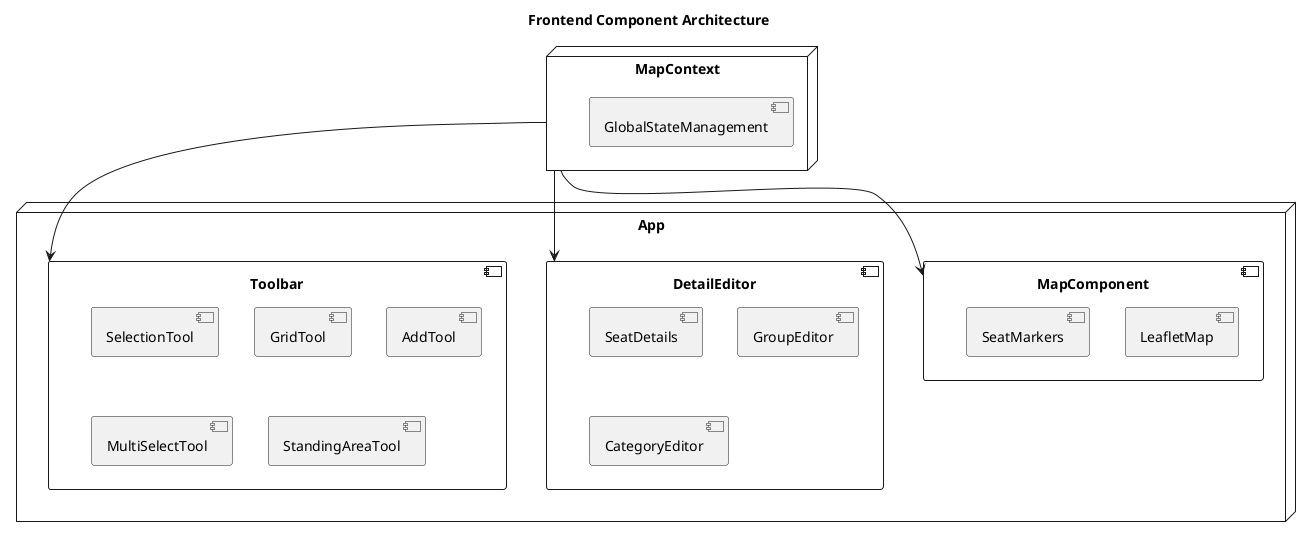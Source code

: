 @startuml
title Frontend Component Architecture

node "App" {
    "MapComponent"
    "DetailEditor"
    "Toolbar"
}

component "MapComponent" {
    [LeafletMap]
    [SeatMarkers]
}

component "Toolbar" {
    [SelectionTool]
    [GridTool]
    [AddTool]
    [MultiSelectTool]
    [StandingAreaTool]
}

component "DetailEditor" {
    [SeatDetails]
    [GroupEditor]
    [CategoryEditor]
}

node "MapContext" {
    [GlobalStateManagement]
}

"MapContext" --> "MapComponent"
"MapContext" --> "Toolbar"
"MapContext" --> "DetailEditor"
@enduml